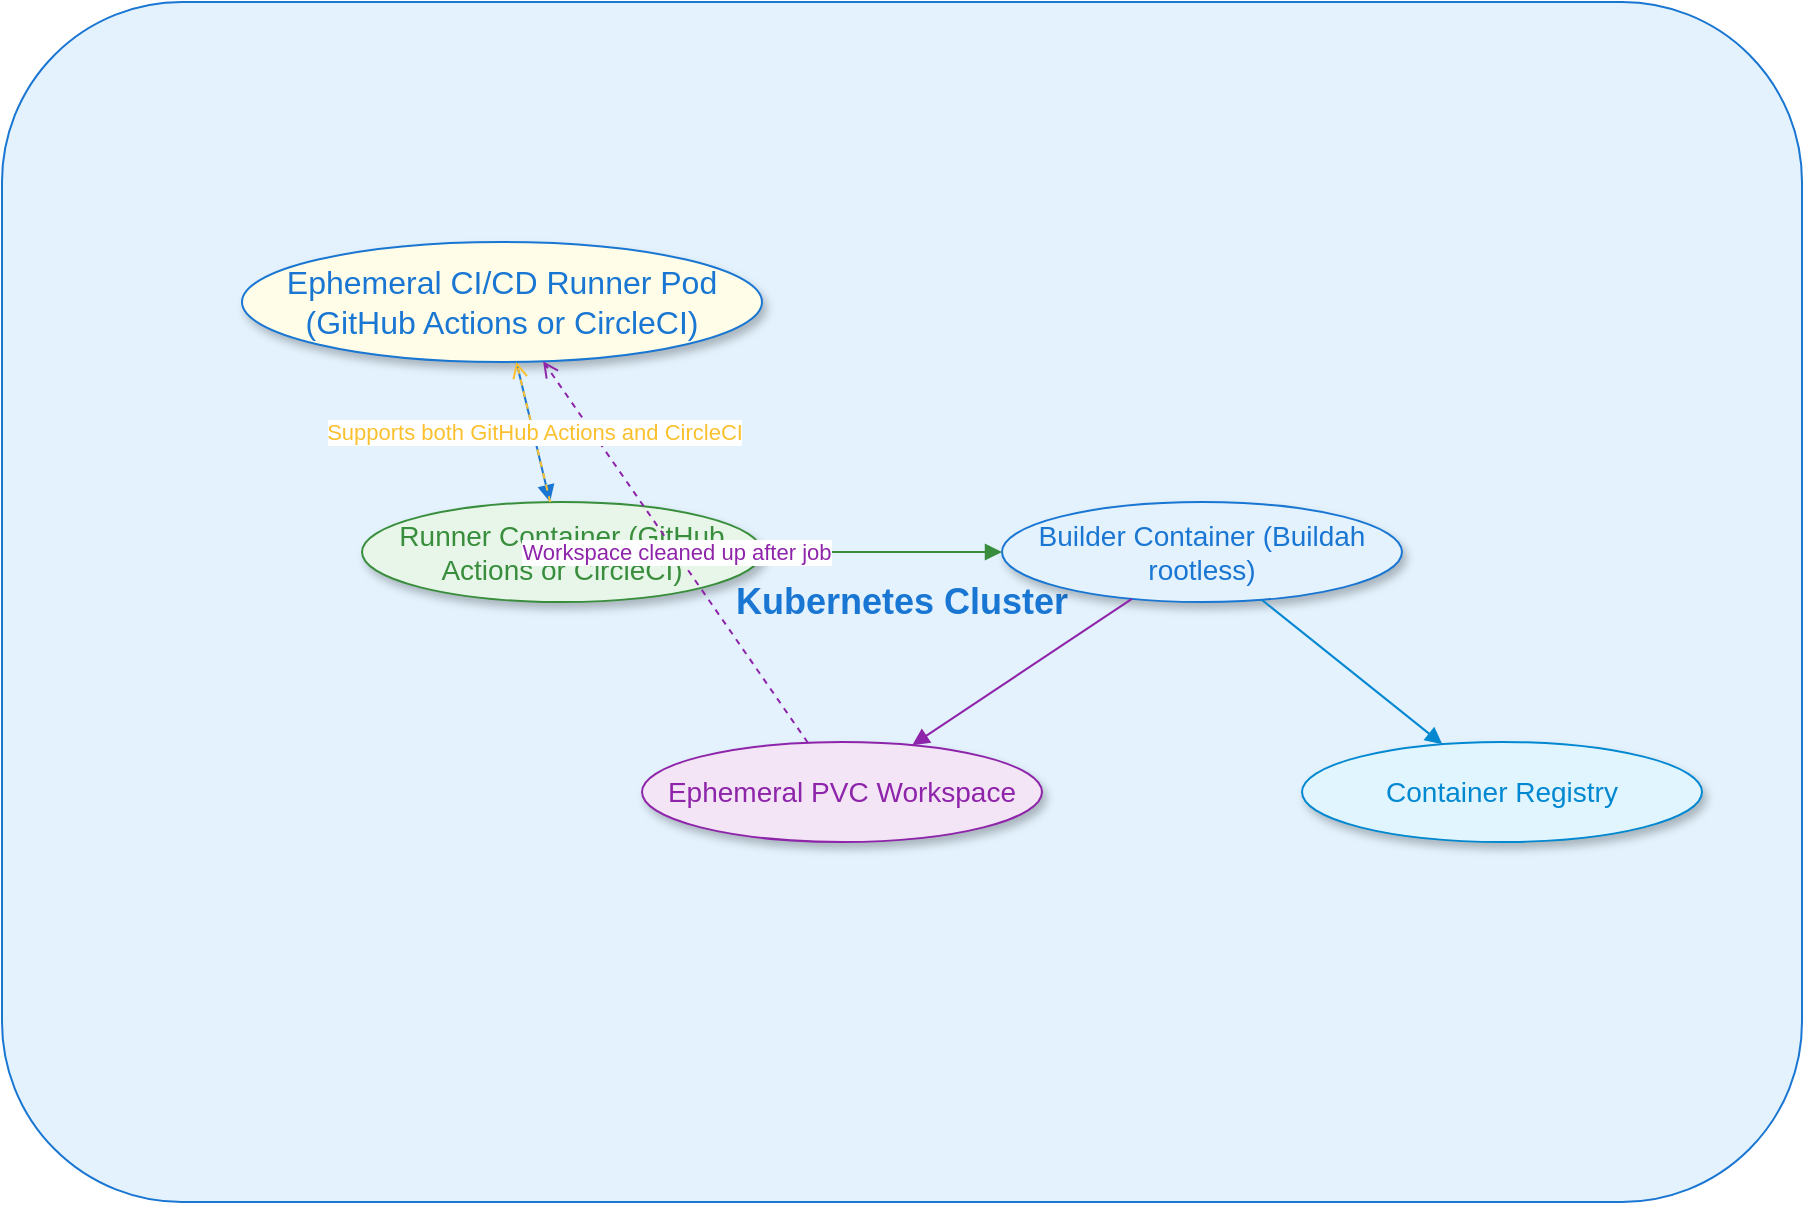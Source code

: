 <mxfile>
  <diagram name="CI-CD-Architecture" id="ci-cd-arch-1">
    <mxGraphModel dx="1000" dy="1000" grid="1" gridSize="10" guides="1" tooltips="1" connect="1" arrows="1" fold="1" page="1" pageScale="1" pageWidth="1100" pageHeight="850" background="none" math="0" shadow="0">
      <root>
        <mxCell id="0" />
        <mxCell id="1" parent="0" />
        <!-- Kubernetes Cluster container -->
        <mxCell id="2" value="Kubernetes Cluster" style="rounded=1;whiteSpace=wrap;html=1;fillColor=#e3f2fd;strokeColor=#1976d2;fontSize=18;fontColor=#1976d2;fontStyle=1;" vertex="1" parent="1">
          <mxGeometry x="40" y="40" width="900" height="600" as="geometry" />
        </mxCell>
        <!-- Ephemeral CI/CD Runner Pod -->
        <mxCell id="3" value="Ephemeral CI/CD Runner Pod (GitHub Actions or CircleCI)" style="ellipse;whiteSpace=wrap;html=1;strokeColor=#1976d2;fillColor=#fffde7;fontSize=16;fontColor=#1976d2;shadow=1;" vertex="1" parent="2">
          <mxGeometry x="120" y="120" width="260" height="60" as="geometry" />
        </mxCell>
        <!-- Runner Container -->
        <mxCell id="4" value="Runner Container (GitHub Actions or CircleCI)" style="ellipse;whiteSpace=wrap;html=1;strokeColor=#388e3c;fillColor=#e8f5e9;fontSize=14;fontColor=#388e3c;shadow=1;" vertex="1" parent="2">
          <mxGeometry x="180" y="250" width="200" height="50" as="geometry" />
        </mxCell>
        <!-- Builder Container -->
        <mxCell id="5" value="Builder Container (Buildah rootless)" style="ellipse;whiteSpace=wrap;html=1;strokeColor=#1976d2;fillColor=#e3f2fd;fontSize=14;fontColor=#1976d2;shadow=1;" vertex="1" parent="2">
          <mxGeometry x="500" y="250" width="200" height="50" as="geometry" />
        </mxCell>
        <!-- Ephemeral PVC Workspace -->
        <mxCell id="6" value="Ephemeral PVC Workspace" style="ellipse;whiteSpace=wrap;html=1;strokeColor=#8e24aa;fillColor=#f3e5f5;fontSize=14;fontColor=#8e24aa;shadow=1;" vertex="1" parent="2">
          <mxGeometry x="320" y="370" width="200" height="50" as="geometry" />
        </mxCell>
        <!-- Container Registry -->
        <mxCell id="7" value="Container Registry" style="ellipse;whiteSpace=wrap;html=1;strokeColor=#0288d1;fillColor=#e1f5fe;fontSize=14;fontColor=#0288d1;shadow=1;" vertex="1" parent="2">
          <mxGeometry x="650" y="370" width="200" height="50" as="geometry" />
        </mxCell>
        <!-- Arrows/Edges -->
        <mxCell id="8" value="" style="edgeStyle=curved;rounded=1;html=1;endArrow=block;strokeColor=#1976d2;" edge="1" parent="2" source="3" target="4">
          <mxGeometry relative="1" as="geometry" />
        </mxCell>
        <mxCell id="9" value="" style="edgeStyle=curved;rounded=1;html=1;endArrow=block;strokeColor=#388e3c;" edge="1" parent="2" source="4" target="5">
          <mxGeometry relative="1" as="geometry" />
        </mxCell>
        <mxCell id="10" value="" style="edgeStyle=curved;rounded=1;html=1;endArrow=block;strokeColor=#8e24aa;" edge="1" parent="2" source="5" target="6">
          <mxGeometry relative="1" as="geometry" />
        </mxCell>
        <mxCell id="11" value="" style="edgeStyle=curved;rounded=1;html=1;endArrow=block;strokeColor=#0288d1;" edge="1" parent="2" source="5" target="7">
          <mxGeometry relative="1" as="geometry" />
        </mxCell>
        <mxCell id="12" value="Workspace cleaned up after job" style="edgeStyle=curved;rounded=1;html=1;dashed=1;endArrow=open;strokeColor=#8e24aa;fontColor=#8e24aa;" edge="1" parent="2" source="6" target="3">
          <mxGeometry relative="1" as="geometry" />
        </mxCell>
        <mxCell id="13" value="Supports both GitHub Actions and CircleCI" style="edgeStyle=curved;rounded=1;html=1;dashed=1;endArrow=open;strokeColor=#fbc02d;fontColor=#fbc02d;" edge="1" parent="2" source="4" target="3">
          <mxGeometry relative="1" as="geometry" />
        </mxCell>
      </root>
    </mxGraphModel>
  </diagram>
</mxfile> 